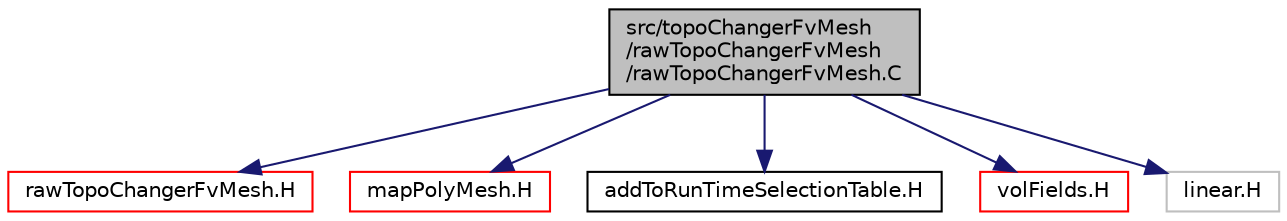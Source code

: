 digraph "src/topoChangerFvMesh/rawTopoChangerFvMesh/rawTopoChangerFvMesh.C"
{
  bgcolor="transparent";
  edge [fontname="Helvetica",fontsize="10",labelfontname="Helvetica",labelfontsize="10"];
  node [fontname="Helvetica",fontsize="10",shape=record];
  Node0 [label="src/topoChangerFvMesh\l/rawTopoChangerFvMesh\l/rawTopoChangerFvMesh.C",height=0.2,width=0.4,color="black", fillcolor="grey75", style="filled", fontcolor="black"];
  Node0 -> Node1 [color="midnightblue",fontsize="10",style="solid",fontname="Helvetica"];
  Node1 [label="rawTopoChangerFvMesh.H",height=0.2,width=0.4,color="red",URL="$a17276.html"];
  Node0 -> Node289 [color="midnightblue",fontsize="10",style="solid",fontname="Helvetica"];
  Node289 [label="mapPolyMesh.H",height=0.2,width=0.4,color="red",URL="$a12365.html"];
  Node0 -> Node292 [color="midnightblue",fontsize="10",style="solid",fontname="Helvetica"];
  Node292 [label="addToRunTimeSelectionTable.H",height=0.2,width=0.4,color="black",URL="$a09989.html",tooltip="Macros for easy insertion into run-time selection tables. "];
  Node0 -> Node293 [color="midnightblue",fontsize="10",style="solid",fontname="Helvetica"];
  Node293 [label="volFields.H",height=0.2,width=0.4,color="red",URL="$a02912.html"];
  Node0 -> Node326 [color="midnightblue",fontsize="10",style="solid",fontname="Helvetica"];
  Node326 [label="linear.H",height=0.2,width=0.4,color="grey75"];
}
